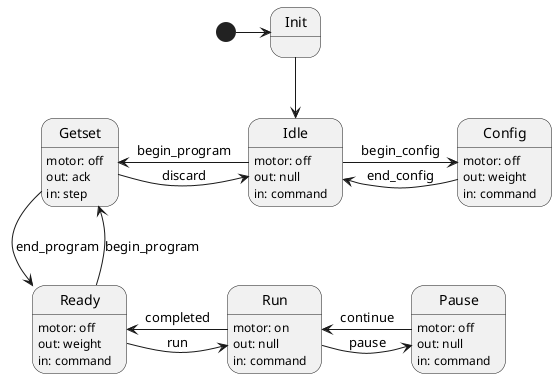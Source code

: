 @startuml

[*] -> Init
Init --> Idle 
Idle -> Config : begin_config
Config -> Idle : end_config
Idle -left-> Getset : begin_program
Getset -right-> Idle: discard
Getset --> Ready : end_program
Ready --> Getset : begin_program
Ready -> Run : run
Run -> Ready : completed
Run -> Pause : pause
Pause -> Run : continue


Idle : motor: off
Idle : out: null
Idle : in: command
Getset : motor: off
Getset : out: ack
Getset : in: step
Config : motor: off
Config : out: weight
Config : in: command
Ready : motor: off
Ready : out: weight
Ready : in: command
Run : motor: on
Run : out: null
Run : in: command
Pause : motor: off
Pause : out: null
Pause : in: command


@enduml